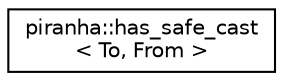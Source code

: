 digraph "Graphical Class Hierarchy"
{
  edge [fontname="Helvetica",fontsize="10",labelfontname="Helvetica",labelfontsize="10"];
  node [fontname="Helvetica",fontsize="10",shape=record];
  rankdir="LR";
  Node0 [label="piranha::has_safe_cast\l\< To, From \>",height=0.2,width=0.4,color="black", fillcolor="white", style="filled",URL="$classpiranha_1_1has__safe__cast.html",tooltip="Type trait to detect piranha::safe_cast(). "];
}
